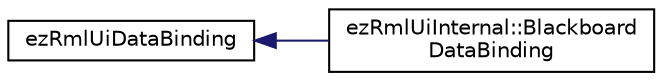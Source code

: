digraph "Graphical Class Hierarchy"
{
 // LATEX_PDF_SIZE
  edge [fontname="Helvetica",fontsize="10",labelfontname="Helvetica",labelfontsize="10"];
  node [fontname="Helvetica",fontsize="10",shape=record];
  rankdir="LR";
  Node0 [label="ezRmlUiDataBinding",height=0.2,width=0.4,color="black", fillcolor="white", style="filled",URL="$d3/d2e/classez_rml_ui_data_binding.htm",tooltip=" "];
  Node0 -> Node1 [dir="back",color="midnightblue",fontsize="10",style="solid",fontname="Helvetica"];
  Node1 [label="ezRmlUiInternal::Blackboard\lDataBinding",height=0.2,width=0.4,color="black", fillcolor="white", style="filled",URL="$d5/d35/classez_rml_ui_internal_1_1_blackboard_data_binding.htm",tooltip=" "];
}
